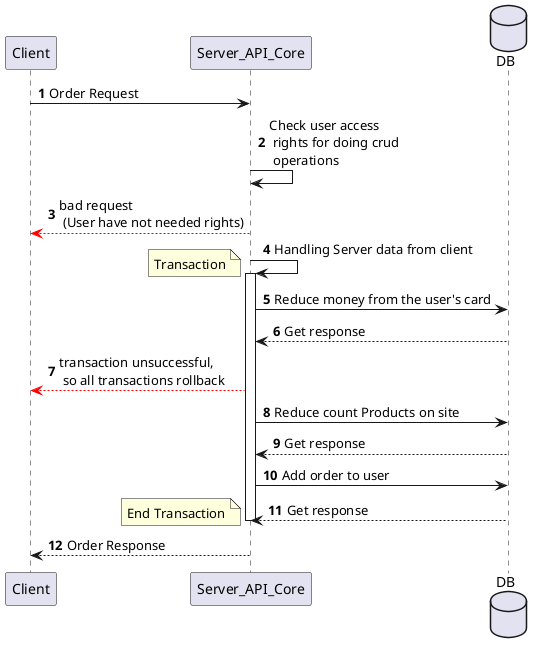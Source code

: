 @startuml
'https://plantuml.com/sequence-diagram

autonumber
    'Authorization
     Client -> Server_API_Core: Order Request
     Server_API_Core -> Server_API_Core : Check user access\n rights for doing crud\n operations
      Client <-[#red]- Server_API_Core: bad request\n (User have not needed rights)
     Server_API_Core -> Server_API_Core : Handling Server data from client

     database DB as DB
     note left : Transaction
     activate Server_API_Core
     Server_API_Core -> DB:Reduce money from the user's card
     Server_API_Core <-- DB:Get response
     Client <-[#red]- Server_API_Core: transaction unsuccessful,\n so all transactions rollback
     Server_API_Core -> DB:Reduce count Products on site
     Server_API_Core <-- DB:Get response
     Server_API_Core -> DB:Add order to user
     Server_API_Core <-- DB:Get response

    note left : End Transaction
     deactivate Server_API_Core
     Client <-- Server_API_Core: Order Response

@enduml